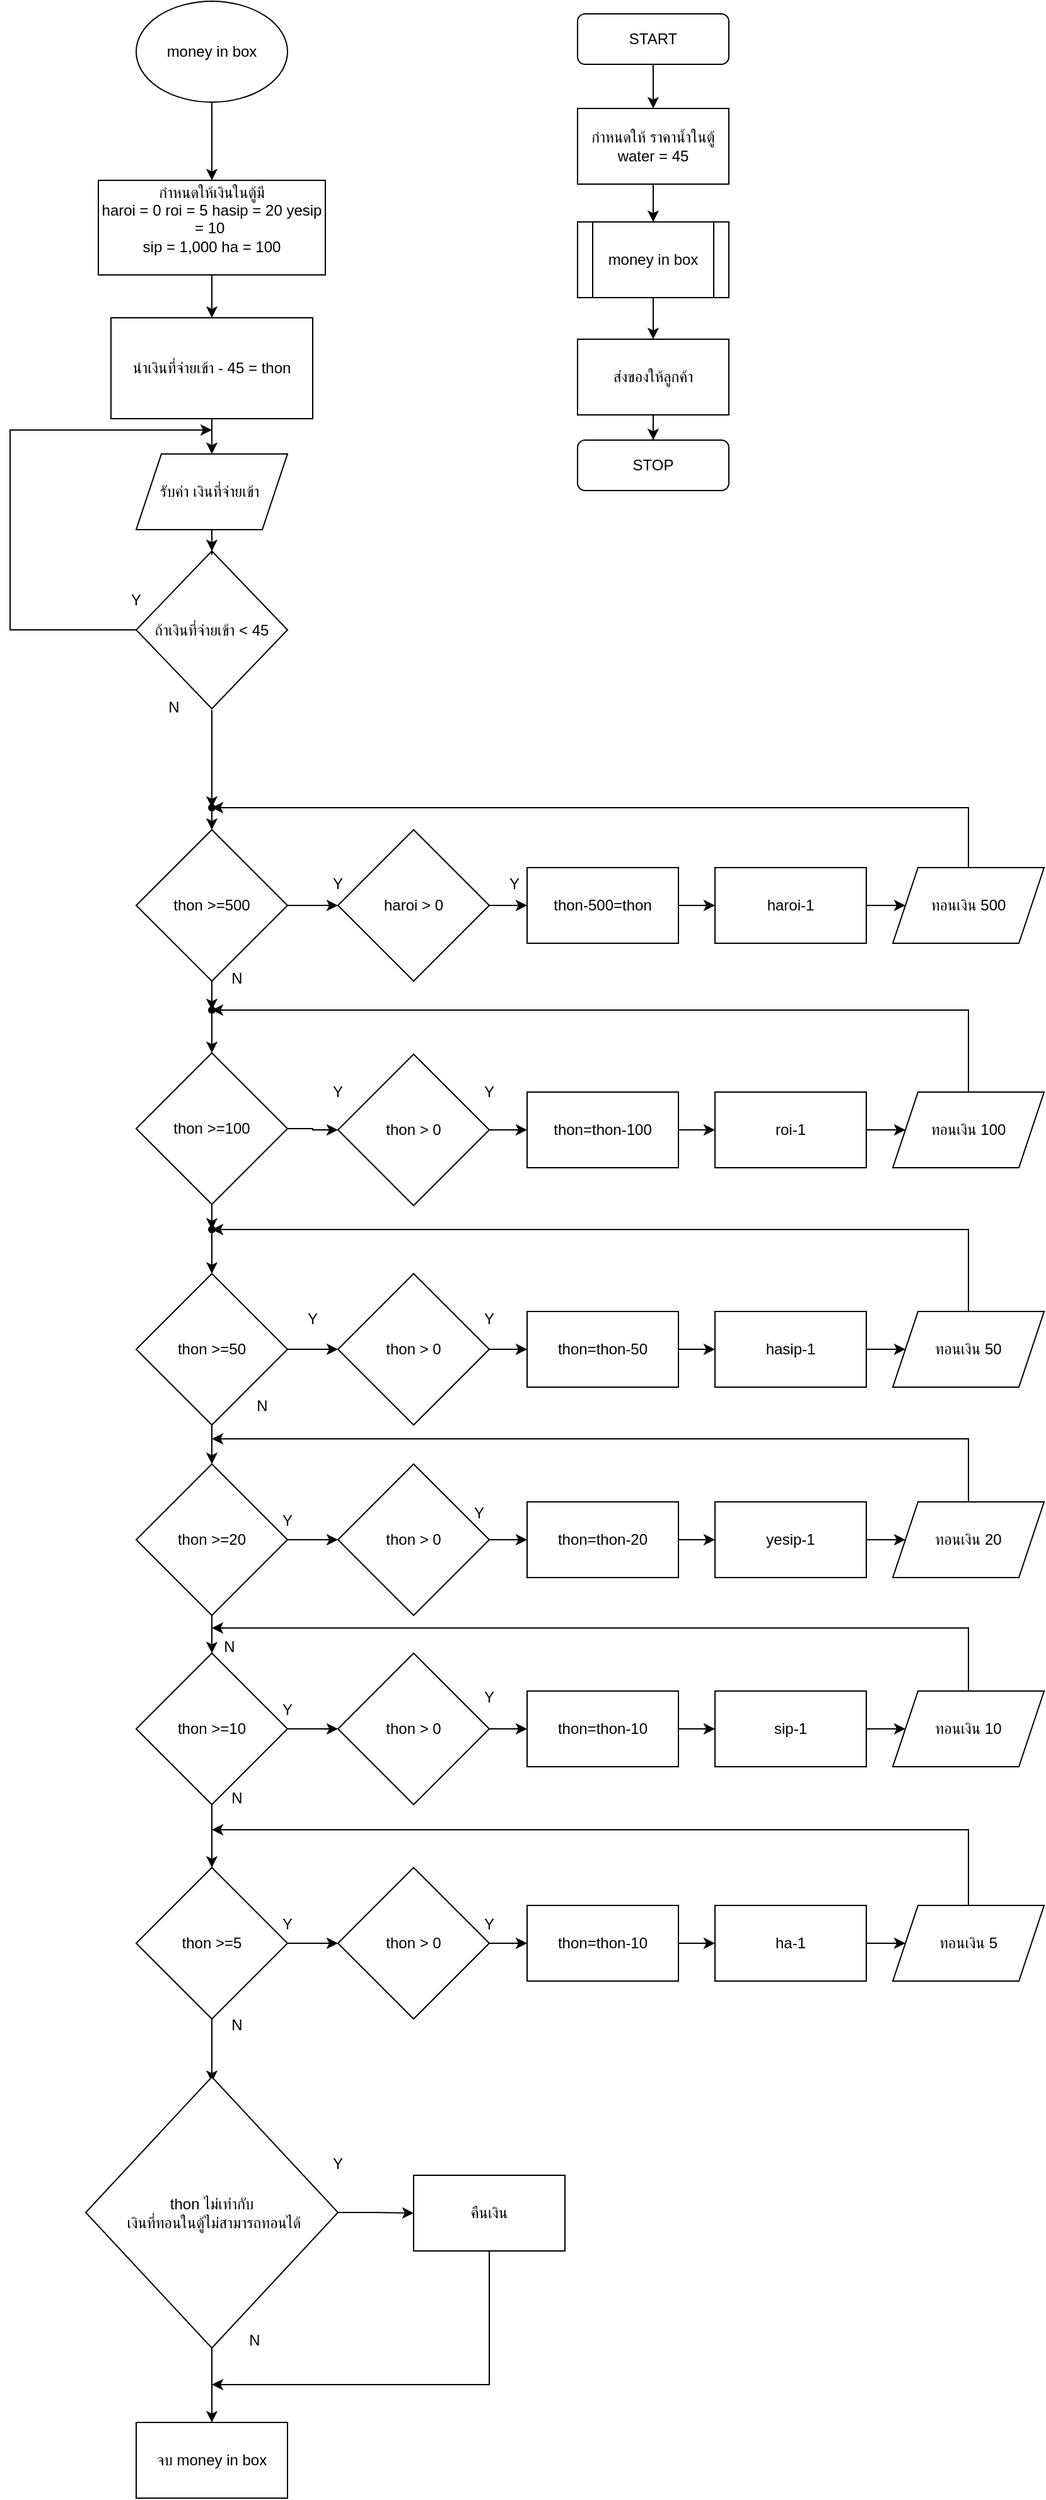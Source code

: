 <mxfile version="24.6.4" type="github">
  <diagram name="หน้า-1" id="5BQnmzxmp4HID7S2OKWE">
    <mxGraphModel dx="1500" dy="807" grid="1" gridSize="10" guides="1" tooltips="1" connect="1" arrows="1" fold="1" page="1" pageScale="1" pageWidth="827" pageHeight="1169" math="0" shadow="0">
      <root>
        <mxCell id="0" />
        <mxCell id="1" parent="0" />
        <mxCell id="sd8wvMYhDi7HjZ1PcNP_-2" value="" style="edgeStyle=orthogonalEdgeStyle;rounded=0;orthogonalLoop=1;jettySize=auto;html=1;" parent="1" source="sd8wvMYhDi7HjZ1PcNP_-3" target="sd8wvMYhDi7HjZ1PcNP_-5" edge="1">
          <mxGeometry relative="1" as="geometry" />
        </mxCell>
        <mxCell id="sd8wvMYhDi7HjZ1PcNP_-3" value="START" style="rounded=1;whiteSpace=wrap;html=1;fontSize=12;glass=0;strokeWidth=1;shadow=0;" parent="1" vertex="1">
          <mxGeometry x="690" y="10" width="120" height="40" as="geometry" />
        </mxCell>
        <mxCell id="sd8wvMYhDi7HjZ1PcNP_-4" value="" style="edgeStyle=orthogonalEdgeStyle;rounded=0;orthogonalLoop=1;jettySize=auto;html=1;entryX=0.5;entryY=0;entryDx=0;entryDy=0;" parent="1" source="sd8wvMYhDi7HjZ1PcNP_-5" target="sd8wvMYhDi7HjZ1PcNP_-9" edge="1">
          <mxGeometry relative="1" as="geometry">
            <mxPoint x="920.1" y="163.5" as="targetPoint" />
          </mxGeometry>
        </mxCell>
        <mxCell id="sd8wvMYhDi7HjZ1PcNP_-5" value="กำหนดให้ ราคาน้ำในตู้&lt;br&gt;water = 45" style="rounded=0;whiteSpace=wrap;html=1;" parent="1" vertex="1">
          <mxGeometry x="690" y="85" width="120" height="60" as="geometry" />
        </mxCell>
        <mxCell id="sd8wvMYhDi7HjZ1PcNP_-6" style="edgeStyle=orthogonalEdgeStyle;rounded=0;orthogonalLoop=1;jettySize=auto;html=1;entryX=0.5;entryY=0;entryDx=0;entryDy=0;" parent="1" source="sd8wvMYhDi7HjZ1PcNP_-7" target="sd8wvMYhDi7HjZ1PcNP_-12" edge="1">
          <mxGeometry relative="1" as="geometry">
            <mxPoint x="400" y="110" as="targetPoint" />
          </mxGeometry>
        </mxCell>
        <mxCell id="sd8wvMYhDi7HjZ1PcNP_-7" value="money in box" style="ellipse;whiteSpace=wrap;html=1;" parent="1" vertex="1">
          <mxGeometry x="340" width="120" height="80" as="geometry" />
        </mxCell>
        <mxCell id="sd8wvMYhDi7HjZ1PcNP_-8" style="edgeStyle=orthogonalEdgeStyle;rounded=0;orthogonalLoop=1;jettySize=auto;html=1;entryX=0.5;entryY=0;entryDx=0;entryDy=0;" parent="1" source="sd8wvMYhDi7HjZ1PcNP_-9" target="sd8wvMYhDi7HjZ1PcNP_-37" edge="1">
          <mxGeometry relative="1" as="geometry" />
        </mxCell>
        <mxCell id="sd8wvMYhDi7HjZ1PcNP_-9" value="money in box" style="shape=process;whiteSpace=wrap;html=1;backgroundOutline=1;" parent="1" vertex="1">
          <mxGeometry x="690" y="175" width="120" height="60" as="geometry" />
        </mxCell>
        <mxCell id="sd8wvMYhDi7HjZ1PcNP_-10" value="" style="edgeStyle=orthogonalEdgeStyle;rounded=0;orthogonalLoop=1;jettySize=auto;html=1;" parent="1" target="sd8wvMYhDi7HjZ1PcNP_-12" edge="1">
          <mxGeometry relative="1" as="geometry">
            <mxPoint x="400" y="195" as="sourcePoint" />
          </mxGeometry>
        </mxCell>
        <mxCell id="sd8wvMYhDi7HjZ1PcNP_-11" style="edgeStyle=orthogonalEdgeStyle;rounded=0;orthogonalLoop=1;jettySize=auto;html=1;entryX=0.5;entryY=0;entryDx=0;entryDy=0;" parent="1" source="sd8wvMYhDi7HjZ1PcNP_-12" target="sd8wvMYhDi7HjZ1PcNP_-14" edge="1">
          <mxGeometry relative="1" as="geometry" />
        </mxCell>
        <mxCell id="sd8wvMYhDi7HjZ1PcNP_-12" value="กำหนดให้เงินในตู้มี&lt;br&gt;&lt;div&gt;haroi = 0 roi = 5 hasip = 20 yesip = 10&amp;nbsp;&lt;/div&gt;&lt;div&gt;sip = 1,000 ha = 100&lt;/div&gt;&lt;div&gt;&lt;br&gt;&lt;/div&gt;" style="rounded=0;whiteSpace=wrap;html=1;" parent="1" vertex="1">
          <mxGeometry x="310" y="142" width="180" height="75" as="geometry" />
        </mxCell>
        <mxCell id="sd8wvMYhDi7HjZ1PcNP_-13" style="edgeStyle=orthogonalEdgeStyle;rounded=0;orthogonalLoop=1;jettySize=auto;html=1;entryX=0.5;entryY=0;entryDx=0;entryDy=0;" parent="1" source="sd8wvMYhDi7HjZ1PcNP_-14" target="sd8wvMYhDi7HjZ1PcNP_-39" edge="1">
          <mxGeometry relative="1" as="geometry" />
        </mxCell>
        <mxCell id="sd8wvMYhDi7HjZ1PcNP_-14" value="นำเงินที่จ่ายเข้า&amp;nbsp;- 45 = thon" style="rounded=0;whiteSpace=wrap;html=1;" parent="1" vertex="1">
          <mxGeometry x="320" y="251" width="160" height="80" as="geometry" />
        </mxCell>
        <mxCell id="sd8wvMYhDi7HjZ1PcNP_-15" style="edgeStyle=orthogonalEdgeStyle;rounded=0;orthogonalLoop=1;jettySize=auto;html=1;entryX=0.5;entryY=0;entryDx=0;entryDy=0;" parent="1" source="sd8wvMYhDi7HjZ1PcNP_-33" target="sd8wvMYhDi7HjZ1PcNP_-21" edge="1">
          <mxGeometry relative="1" as="geometry" />
        </mxCell>
        <mxCell id="sd8wvMYhDi7HjZ1PcNP_-16" style="edgeStyle=orthogonalEdgeStyle;rounded=0;orthogonalLoop=1;jettySize=auto;html=1;exitX=0;exitY=0.5;exitDx=0;exitDy=0;" parent="1" source="sd8wvMYhDi7HjZ1PcNP_-17" edge="1">
          <mxGeometry relative="1" as="geometry">
            <mxPoint x="400" y="340" as="targetPoint" />
            <Array as="points">
              <mxPoint x="240" y="498" />
              <mxPoint x="240" y="340" />
            </Array>
          </mxGeometry>
        </mxCell>
        <mxCell id="sd8wvMYhDi7HjZ1PcNP_-17" value="ถ้าเงินที่จ่ายเข้า &amp;lt; 45" style="rhombus;whiteSpace=wrap;html=1;" parent="1" vertex="1">
          <mxGeometry x="340" y="436" width="120" height="125" as="geometry" />
        </mxCell>
        <mxCell id="sd8wvMYhDi7HjZ1PcNP_-18" value="N" style="text;html=1;align=center;verticalAlign=middle;whiteSpace=wrap;rounded=0;" parent="1" vertex="1">
          <mxGeometry x="340" y="545" width="60" height="30" as="geometry" />
        </mxCell>
        <mxCell id="sd8wvMYhDi7HjZ1PcNP_-19" style="edgeStyle=orthogonalEdgeStyle;rounded=0;orthogonalLoop=1;jettySize=auto;html=1;entryX=0;entryY=0.5;entryDx=0;entryDy=0;" parent="1" source="sd8wvMYhDi7HjZ1PcNP_-21" target="sd8wvMYhDi7HjZ1PcNP_-25" edge="1">
          <mxGeometry relative="1" as="geometry" />
        </mxCell>
        <mxCell id="sd8wvMYhDi7HjZ1PcNP_-20" style="edgeStyle=orthogonalEdgeStyle;rounded=0;orthogonalLoop=1;jettySize=auto;html=1;" parent="1" source="sd8wvMYhDi7HjZ1PcNP_-21" target="sd8wvMYhDi7HjZ1PcNP_-51" edge="1">
          <mxGeometry relative="1" as="geometry" />
        </mxCell>
        <mxCell id="sd8wvMYhDi7HjZ1PcNP_-21" value="thon &amp;gt;=500" style="rhombus;whiteSpace=wrap;html=1;" parent="1" vertex="1">
          <mxGeometry x="340" y="657" width="120" height="120" as="geometry" />
        </mxCell>
        <mxCell id="sd8wvMYhDi7HjZ1PcNP_-22" value="Y" style="text;html=1;align=center;verticalAlign=middle;whiteSpace=wrap;rounded=0;" parent="1" vertex="1">
          <mxGeometry x="310" y="460" width="60" height="30" as="geometry" />
        </mxCell>
        <mxCell id="sd8wvMYhDi7HjZ1PcNP_-23" value="N" style="text;html=1;align=center;verticalAlign=middle;whiteSpace=wrap;rounded=0;" parent="1" vertex="1">
          <mxGeometry x="410" y="760" width="20" height="30" as="geometry" />
        </mxCell>
        <mxCell id="sd8wvMYhDi7HjZ1PcNP_-24" style="edgeStyle=orthogonalEdgeStyle;rounded=0;orthogonalLoop=1;jettySize=auto;html=1;entryX=0;entryY=0.5;entryDx=0;entryDy=0;" parent="1" source="sd8wvMYhDi7HjZ1PcNP_-25" target="sd8wvMYhDi7HjZ1PcNP_-28" edge="1">
          <mxGeometry relative="1" as="geometry" />
        </mxCell>
        <mxCell id="sd8wvMYhDi7HjZ1PcNP_-25" value="haroi &amp;gt; 0" style="rhombus;whiteSpace=wrap;html=1;" parent="1" vertex="1">
          <mxGeometry x="500" y="657" width="120" height="120" as="geometry" />
        </mxCell>
        <mxCell id="sd8wvMYhDi7HjZ1PcNP_-26" value="Y" style="text;html=1;align=center;verticalAlign=middle;whiteSpace=wrap;rounded=0;" parent="1" vertex="1">
          <mxGeometry x="610" y="685" width="60" height="30" as="geometry" />
        </mxCell>
        <mxCell id="sd8wvMYhDi7HjZ1PcNP_-27" style="edgeStyle=orthogonalEdgeStyle;rounded=0;orthogonalLoop=1;jettySize=auto;html=1;entryX=0;entryY=0.5;entryDx=0;entryDy=0;" parent="1" source="sd8wvMYhDi7HjZ1PcNP_-28" target="sd8wvMYhDi7HjZ1PcNP_-30" edge="1">
          <mxGeometry relative="1" as="geometry" />
        </mxCell>
        <mxCell id="sd8wvMYhDi7HjZ1PcNP_-28" value="thon-500=thon" style="rounded=0;whiteSpace=wrap;html=1;" parent="1" vertex="1">
          <mxGeometry x="650" y="687" width="120" height="60" as="geometry" />
        </mxCell>
        <mxCell id="sd8wvMYhDi7HjZ1PcNP_-29" style="edgeStyle=orthogonalEdgeStyle;rounded=0;orthogonalLoop=1;jettySize=auto;html=1;entryX=0;entryY=0.5;entryDx=0;entryDy=0;" parent="1" source="sd8wvMYhDi7HjZ1PcNP_-30" edge="1">
          <mxGeometry relative="1" as="geometry">
            <mxPoint x="950" y="717" as="targetPoint" />
          </mxGeometry>
        </mxCell>
        <mxCell id="sd8wvMYhDi7HjZ1PcNP_-30" value="haroi-1" style="rounded=0;whiteSpace=wrap;html=1;" parent="1" vertex="1">
          <mxGeometry x="799" y="687" width="120" height="60" as="geometry" />
        </mxCell>
        <mxCell id="sd8wvMYhDi7HjZ1PcNP_-31" value="ทอนเงิน 500" style="shape=parallelogram;perimeter=parallelogramPerimeter;whiteSpace=wrap;html=1;fixedSize=1;" parent="1" vertex="1">
          <mxGeometry x="940" y="687" width="120" height="60" as="geometry" />
        </mxCell>
        <mxCell id="sd8wvMYhDi7HjZ1PcNP_-32" value="" style="edgeStyle=orthogonalEdgeStyle;rounded=0;orthogonalLoop=1;jettySize=auto;html=1;entryDx=0;entryDy=0;" parent="1" target="sd8wvMYhDi7HjZ1PcNP_-33" edge="1">
          <mxGeometry relative="1" as="geometry">
            <mxPoint x="400" y="562" as="sourcePoint" />
            <mxPoint x="400" y="657" as="targetPoint" />
            <Array as="points">
              <mxPoint x="400" y="615" />
              <mxPoint x="400" y="615" />
            </Array>
          </mxGeometry>
        </mxCell>
        <mxCell id="sd8wvMYhDi7HjZ1PcNP_-33" value="" style="shape=waypoint;sketch=0;fillStyle=solid;size=6;pointerEvents=1;points=[];fillColor=none;resizable=0;rotatable=0;perimeter=centerPerimeter;snapToPoint=1;" parent="1" vertex="1">
          <mxGeometry x="390" y="629.5" width="20" height="20" as="geometry" />
        </mxCell>
        <mxCell id="sd8wvMYhDi7HjZ1PcNP_-34" style="edgeStyle=orthogonalEdgeStyle;rounded=0;orthogonalLoop=1;jettySize=auto;html=1;entryX=0.71;entryY=0.782;entryDx=0;entryDy=0;entryPerimeter=0;" parent="1" source="sd8wvMYhDi7HjZ1PcNP_-31" target="sd8wvMYhDi7HjZ1PcNP_-33" edge="1">
          <mxGeometry relative="1" as="geometry">
            <Array as="points">
              <mxPoint x="1000" y="640" />
            </Array>
          </mxGeometry>
        </mxCell>
        <mxCell id="sd8wvMYhDi7HjZ1PcNP_-35" value="STOP" style="rounded=1;whiteSpace=wrap;html=1;fontSize=12;glass=0;strokeWidth=1;shadow=0;" parent="1" vertex="1">
          <mxGeometry x="690" y="348" width="120" height="40" as="geometry" />
        </mxCell>
        <mxCell id="sd8wvMYhDi7HjZ1PcNP_-36" style="edgeStyle=orthogonalEdgeStyle;rounded=0;orthogonalLoop=1;jettySize=auto;html=1;entryX=0.5;entryY=0;entryDx=0;entryDy=0;" parent="1" source="sd8wvMYhDi7HjZ1PcNP_-37" target="sd8wvMYhDi7HjZ1PcNP_-35" edge="1">
          <mxGeometry relative="1" as="geometry" />
        </mxCell>
        <mxCell id="sd8wvMYhDi7HjZ1PcNP_-37" value="ส่งของให้ลูกค้า" style="rounded=0;whiteSpace=wrap;html=1;" parent="1" vertex="1">
          <mxGeometry x="690" y="268" width="120" height="60" as="geometry" />
        </mxCell>
        <mxCell id="sd8wvMYhDi7HjZ1PcNP_-38" style="edgeStyle=orthogonalEdgeStyle;rounded=0;orthogonalLoop=1;jettySize=auto;html=1;entryX=0.5;entryY=0;entryDx=0;entryDy=0;" parent="1" source="sd8wvMYhDi7HjZ1PcNP_-39" target="sd8wvMYhDi7HjZ1PcNP_-17" edge="1">
          <mxGeometry relative="1" as="geometry" />
        </mxCell>
        <mxCell id="sd8wvMYhDi7HjZ1PcNP_-39" value="รับค่า เงินที่จ่ายเข้า&amp;nbsp;" style="shape=parallelogram;perimeter=parallelogramPerimeter;whiteSpace=wrap;html=1;fixedSize=1;" parent="1" vertex="1">
          <mxGeometry x="340" y="359" width="120" height="60" as="geometry" />
        </mxCell>
        <mxCell id="sd8wvMYhDi7HjZ1PcNP_-40" style="edgeStyle=orthogonalEdgeStyle;rounded=0;orthogonalLoop=1;jettySize=auto;html=1;entryX=0;entryY=0.5;entryDx=0;entryDy=0;" parent="1" source="sd8wvMYhDi7HjZ1PcNP_-42" target="sd8wvMYhDi7HjZ1PcNP_-44" edge="1">
          <mxGeometry relative="1" as="geometry" />
        </mxCell>
        <mxCell id="sd8wvMYhDi7HjZ1PcNP_-41" style="edgeStyle=orthogonalEdgeStyle;rounded=0;orthogonalLoop=1;jettySize=auto;html=1;" parent="1" source="sd8wvMYhDi7HjZ1PcNP_-42" target="sd8wvMYhDi7HjZ1PcNP_-67" edge="1">
          <mxGeometry relative="1" as="geometry" />
        </mxCell>
        <mxCell id="sd8wvMYhDi7HjZ1PcNP_-42" value="thon &amp;gt;=100" style="rhombus;whiteSpace=wrap;html=1;" parent="1" vertex="1">
          <mxGeometry x="340" y="834" width="120" height="120" as="geometry" />
        </mxCell>
        <mxCell id="sd8wvMYhDi7HjZ1PcNP_-43" style="edgeStyle=orthogonalEdgeStyle;rounded=0;orthogonalLoop=1;jettySize=auto;html=1;entryX=0;entryY=0.5;entryDx=0;entryDy=0;" parent="1" source="sd8wvMYhDi7HjZ1PcNP_-44" target="sd8wvMYhDi7HjZ1PcNP_-46" edge="1">
          <mxGeometry relative="1" as="geometry" />
        </mxCell>
        <mxCell id="sd8wvMYhDi7HjZ1PcNP_-44" value="thon &amp;gt; 0" style="rhombus;whiteSpace=wrap;html=1;" parent="1" vertex="1">
          <mxGeometry x="500" y="835" width="120" height="120" as="geometry" />
        </mxCell>
        <mxCell id="sd8wvMYhDi7HjZ1PcNP_-45" style="edgeStyle=orthogonalEdgeStyle;rounded=0;orthogonalLoop=1;jettySize=auto;html=1;entryX=0;entryY=0.5;entryDx=0;entryDy=0;" parent="1" source="sd8wvMYhDi7HjZ1PcNP_-46" target="sd8wvMYhDi7HjZ1PcNP_-48" edge="1">
          <mxGeometry relative="1" as="geometry" />
        </mxCell>
        <mxCell id="sd8wvMYhDi7HjZ1PcNP_-46" value="thon=thon-100" style="rounded=0;whiteSpace=wrap;html=1;" parent="1" vertex="1">
          <mxGeometry x="650" y="865" width="120" height="60" as="geometry" />
        </mxCell>
        <mxCell id="sd8wvMYhDi7HjZ1PcNP_-47" style="edgeStyle=orthogonalEdgeStyle;rounded=0;orthogonalLoop=1;jettySize=auto;html=1;entryX=0;entryY=0.5;entryDx=0;entryDy=0;" parent="1" source="sd8wvMYhDi7HjZ1PcNP_-48" target="sd8wvMYhDi7HjZ1PcNP_-49" edge="1">
          <mxGeometry relative="1" as="geometry" />
        </mxCell>
        <mxCell id="sd8wvMYhDi7HjZ1PcNP_-48" value="roi-1" style="rounded=0;whiteSpace=wrap;html=1;" parent="1" vertex="1">
          <mxGeometry x="799" y="865" width="120" height="60" as="geometry" />
        </mxCell>
        <mxCell id="sd8wvMYhDi7HjZ1PcNP_-49" value="ทอนเงิน 100" style="shape=parallelogram;perimeter=parallelogramPerimeter;whiteSpace=wrap;html=1;fixedSize=1;" parent="1" vertex="1">
          <mxGeometry x="940" y="865" width="120" height="60" as="geometry" />
        </mxCell>
        <mxCell id="sd8wvMYhDi7HjZ1PcNP_-50" style="edgeStyle=orthogonalEdgeStyle;rounded=0;orthogonalLoop=1;jettySize=auto;html=1;entryX=0.5;entryY=0;entryDx=0;entryDy=0;" parent="1" source="sd8wvMYhDi7HjZ1PcNP_-51" target="sd8wvMYhDi7HjZ1PcNP_-42" edge="1">
          <mxGeometry relative="1" as="geometry" />
        </mxCell>
        <mxCell id="sd8wvMYhDi7HjZ1PcNP_-51" value="" style="shape=waypoint;sketch=0;fillStyle=solid;size=6;pointerEvents=1;points=[];fillColor=none;resizable=0;rotatable=0;perimeter=centerPerimeter;snapToPoint=1;" parent="1" vertex="1">
          <mxGeometry x="390" y="790" width="20" height="20" as="geometry" />
        </mxCell>
        <mxCell id="sd8wvMYhDi7HjZ1PcNP_-52" style="edgeStyle=orthogonalEdgeStyle;rounded=0;orthogonalLoop=1;jettySize=auto;html=1;entryX=0.303;entryY=0.729;entryDx=0;entryDy=0;entryPerimeter=0;" parent="1" source="sd8wvMYhDi7HjZ1PcNP_-49" target="sd8wvMYhDi7HjZ1PcNP_-51" edge="1">
          <mxGeometry relative="1" as="geometry">
            <Array as="points">
              <mxPoint x="1000" y="800" />
            </Array>
          </mxGeometry>
        </mxCell>
        <mxCell id="sd8wvMYhDi7HjZ1PcNP_-53" value="Y" style="text;html=1;align=center;verticalAlign=middle;whiteSpace=wrap;rounded=0;" parent="1" vertex="1">
          <mxGeometry x="470" y="685" width="60" height="30" as="geometry" />
        </mxCell>
        <mxCell id="sd8wvMYhDi7HjZ1PcNP_-54" value="Y" style="text;html=1;align=center;verticalAlign=middle;whiteSpace=wrap;rounded=0;" parent="1" vertex="1">
          <mxGeometry x="470" y="850" width="60" height="30" as="geometry" />
        </mxCell>
        <mxCell id="sd8wvMYhDi7HjZ1PcNP_-55" value="Y" style="text;html=1;align=center;verticalAlign=middle;whiteSpace=wrap;rounded=0;" parent="1" vertex="1">
          <mxGeometry x="590" y="850" width="60" height="30" as="geometry" />
        </mxCell>
        <mxCell id="sd8wvMYhDi7HjZ1PcNP_-56" style="edgeStyle=orthogonalEdgeStyle;rounded=0;orthogonalLoop=1;jettySize=auto;html=1;entryX=0;entryY=0.5;entryDx=0;entryDy=0;" parent="1" source="sd8wvMYhDi7HjZ1PcNP_-58" target="sd8wvMYhDi7HjZ1PcNP_-60" edge="1">
          <mxGeometry relative="1" as="geometry" />
        </mxCell>
        <mxCell id="sd8wvMYhDi7HjZ1PcNP_-57" style="edgeStyle=orthogonalEdgeStyle;rounded=0;orthogonalLoop=1;jettySize=auto;html=1;entryX=0.5;entryY=0;entryDx=0;entryDy=0;" parent="1" source="sd8wvMYhDi7HjZ1PcNP_-58" target="sd8wvMYhDi7HjZ1PcNP_-71" edge="1">
          <mxGeometry relative="1" as="geometry" />
        </mxCell>
        <mxCell id="sd8wvMYhDi7HjZ1PcNP_-58" value="thon &amp;gt;=50" style="rhombus;whiteSpace=wrap;html=1;" parent="1" vertex="1">
          <mxGeometry x="340" y="1009" width="120" height="120" as="geometry" />
        </mxCell>
        <mxCell id="sd8wvMYhDi7HjZ1PcNP_-59" style="edgeStyle=orthogonalEdgeStyle;rounded=0;orthogonalLoop=1;jettySize=auto;html=1;entryX=0;entryY=0.5;entryDx=0;entryDy=0;" parent="1" source="sd8wvMYhDi7HjZ1PcNP_-60" target="sd8wvMYhDi7HjZ1PcNP_-62" edge="1">
          <mxGeometry relative="1" as="geometry" />
        </mxCell>
        <mxCell id="sd8wvMYhDi7HjZ1PcNP_-60" value="thon &amp;gt; 0" style="rhombus;whiteSpace=wrap;html=1;" parent="1" vertex="1">
          <mxGeometry x="500" y="1009" width="120" height="120" as="geometry" />
        </mxCell>
        <mxCell id="sd8wvMYhDi7HjZ1PcNP_-61" style="edgeStyle=orthogonalEdgeStyle;rounded=0;orthogonalLoop=1;jettySize=auto;html=1;entryX=0;entryY=0.5;entryDx=0;entryDy=0;" parent="1" source="sd8wvMYhDi7HjZ1PcNP_-62" target="sd8wvMYhDi7HjZ1PcNP_-64" edge="1">
          <mxGeometry relative="1" as="geometry" />
        </mxCell>
        <mxCell id="sd8wvMYhDi7HjZ1PcNP_-62" value="thon=thon-50" style="rounded=0;whiteSpace=wrap;html=1;" parent="1" vertex="1">
          <mxGeometry x="650" y="1039" width="120" height="60" as="geometry" />
        </mxCell>
        <mxCell id="sd8wvMYhDi7HjZ1PcNP_-63" style="edgeStyle=orthogonalEdgeStyle;rounded=0;orthogonalLoop=1;jettySize=auto;html=1;entryX=0;entryY=0.5;entryDx=0;entryDy=0;" parent="1" source="sd8wvMYhDi7HjZ1PcNP_-64" target="sd8wvMYhDi7HjZ1PcNP_-65" edge="1">
          <mxGeometry relative="1" as="geometry" />
        </mxCell>
        <mxCell id="sd8wvMYhDi7HjZ1PcNP_-64" value="hasip&lt;span style=&quot;background-color: initial;&quot;&gt;-1&lt;/span&gt;" style="rounded=0;whiteSpace=wrap;html=1;" parent="1" vertex="1">
          <mxGeometry x="799" y="1039" width="120" height="60" as="geometry" />
        </mxCell>
        <mxCell id="sd8wvMYhDi7HjZ1PcNP_-65" value="ทอนเงิน 50" style="shape=parallelogram;perimeter=parallelogramPerimeter;whiteSpace=wrap;html=1;fixedSize=1;" parent="1" vertex="1">
          <mxGeometry x="940" y="1039" width="120" height="60" as="geometry" />
        </mxCell>
        <mxCell id="sd8wvMYhDi7HjZ1PcNP_-66" value="" style="edgeStyle=orthogonalEdgeStyle;rounded=0;orthogonalLoop=1;jettySize=auto;html=1;" parent="1" source="sd8wvMYhDi7HjZ1PcNP_-67" target="sd8wvMYhDi7HjZ1PcNP_-58" edge="1">
          <mxGeometry relative="1" as="geometry" />
        </mxCell>
        <mxCell id="sd8wvMYhDi7HjZ1PcNP_-67" value="" style="shape=waypoint;sketch=0;fillStyle=solid;size=6;pointerEvents=1;points=[];fillColor=none;resizable=0;rotatable=0;perimeter=centerPerimeter;snapToPoint=1;" parent="1" vertex="1">
          <mxGeometry x="390" y="964" width="20" height="20" as="geometry" />
        </mxCell>
        <mxCell id="sd8wvMYhDi7HjZ1PcNP_-68" style="edgeStyle=orthogonalEdgeStyle;rounded=0;orthogonalLoop=1;jettySize=auto;html=1;entryX=0.774;entryY=0.641;entryDx=0;entryDy=0;entryPerimeter=0;" parent="1" source="sd8wvMYhDi7HjZ1PcNP_-65" target="sd8wvMYhDi7HjZ1PcNP_-67" edge="1">
          <mxGeometry relative="1" as="geometry">
            <Array as="points">
              <mxPoint x="1000" y="974" />
            </Array>
          </mxGeometry>
        </mxCell>
        <mxCell id="sd8wvMYhDi7HjZ1PcNP_-69" style="edgeStyle=orthogonalEdgeStyle;rounded=0;orthogonalLoop=1;jettySize=auto;html=1;entryX=0;entryY=0.5;entryDx=0;entryDy=0;" parent="1" source="sd8wvMYhDi7HjZ1PcNP_-71" target="sd8wvMYhDi7HjZ1PcNP_-73" edge="1">
          <mxGeometry relative="1" as="geometry" />
        </mxCell>
        <mxCell id="sd8wvMYhDi7HjZ1PcNP_-70" style="edgeStyle=orthogonalEdgeStyle;rounded=0;orthogonalLoop=1;jettySize=auto;html=1;entryX=0.5;entryY=0;entryDx=0;entryDy=0;" parent="1" source="sd8wvMYhDi7HjZ1PcNP_-71" target="sd8wvMYhDi7HjZ1PcNP_-82" edge="1">
          <mxGeometry relative="1" as="geometry" />
        </mxCell>
        <mxCell id="sd8wvMYhDi7HjZ1PcNP_-71" value="thon &amp;gt;=20" style="rhombus;whiteSpace=wrap;html=1;" parent="1" vertex="1">
          <mxGeometry x="340" y="1160" width="120" height="120" as="geometry" />
        </mxCell>
        <mxCell id="sd8wvMYhDi7HjZ1PcNP_-72" style="edgeStyle=orthogonalEdgeStyle;rounded=0;orthogonalLoop=1;jettySize=auto;html=1;entryX=0;entryY=0.5;entryDx=0;entryDy=0;" parent="1" source="sd8wvMYhDi7HjZ1PcNP_-73" target="sd8wvMYhDi7HjZ1PcNP_-75" edge="1">
          <mxGeometry relative="1" as="geometry" />
        </mxCell>
        <mxCell id="sd8wvMYhDi7HjZ1PcNP_-73" value="thon &amp;gt; 0" style="rhombus;whiteSpace=wrap;html=1;" parent="1" vertex="1">
          <mxGeometry x="500" y="1160" width="120" height="120" as="geometry" />
        </mxCell>
        <mxCell id="sd8wvMYhDi7HjZ1PcNP_-74" style="edgeStyle=orthogonalEdgeStyle;rounded=0;orthogonalLoop=1;jettySize=auto;html=1;entryX=0;entryY=0.5;entryDx=0;entryDy=0;" parent="1" source="sd8wvMYhDi7HjZ1PcNP_-75" target="sd8wvMYhDi7HjZ1PcNP_-77" edge="1">
          <mxGeometry relative="1" as="geometry" />
        </mxCell>
        <mxCell id="sd8wvMYhDi7HjZ1PcNP_-75" value="thon=thon-20" style="rounded=0;whiteSpace=wrap;html=1;" parent="1" vertex="1">
          <mxGeometry x="650" y="1190" width="120" height="60" as="geometry" />
        </mxCell>
        <mxCell id="sd8wvMYhDi7HjZ1PcNP_-76" style="edgeStyle=orthogonalEdgeStyle;rounded=0;orthogonalLoop=1;jettySize=auto;html=1;" parent="1" source="sd8wvMYhDi7HjZ1PcNP_-77" target="sd8wvMYhDi7HjZ1PcNP_-79" edge="1">
          <mxGeometry relative="1" as="geometry" />
        </mxCell>
        <mxCell id="sd8wvMYhDi7HjZ1PcNP_-77" value="yesip&lt;span style=&quot;background-color: initial;&quot;&gt;-1&lt;/span&gt;" style="rounded=0;whiteSpace=wrap;html=1;" parent="1" vertex="1">
          <mxGeometry x="799" y="1190" width="120" height="60" as="geometry" />
        </mxCell>
        <mxCell id="sd8wvMYhDi7HjZ1PcNP_-78" style="edgeStyle=orthogonalEdgeStyle;rounded=0;orthogonalLoop=1;jettySize=auto;html=1;" parent="1" source="sd8wvMYhDi7HjZ1PcNP_-79" edge="1">
          <mxGeometry relative="1" as="geometry">
            <mxPoint x="400" y="1140" as="targetPoint" />
            <Array as="points">
              <mxPoint x="1000" y="1140" />
            </Array>
          </mxGeometry>
        </mxCell>
        <mxCell id="sd8wvMYhDi7HjZ1PcNP_-79" value="ทอนเงิน 20" style="shape=parallelogram;perimeter=parallelogramPerimeter;whiteSpace=wrap;html=1;fixedSize=1;" parent="1" vertex="1">
          <mxGeometry x="940" y="1190" width="120" height="60" as="geometry" />
        </mxCell>
        <mxCell id="sd8wvMYhDi7HjZ1PcNP_-80" style="edgeStyle=orthogonalEdgeStyle;rounded=0;orthogonalLoop=1;jettySize=auto;html=1;entryX=0;entryY=0.5;entryDx=0;entryDy=0;" parent="1" source="sd8wvMYhDi7HjZ1PcNP_-82" target="sd8wvMYhDi7HjZ1PcNP_-84" edge="1">
          <mxGeometry relative="1" as="geometry" />
        </mxCell>
        <mxCell id="sd8wvMYhDi7HjZ1PcNP_-81" style="edgeStyle=orthogonalEdgeStyle;rounded=0;orthogonalLoop=1;jettySize=auto;html=1;entryX=0.5;entryY=0;entryDx=0;entryDy=0;" parent="1" source="sd8wvMYhDi7HjZ1PcNP_-82" target="sd8wvMYhDi7HjZ1PcNP_-93" edge="1">
          <mxGeometry relative="1" as="geometry" />
        </mxCell>
        <mxCell id="sd8wvMYhDi7HjZ1PcNP_-82" value="thon &amp;gt;=10" style="rhombus;whiteSpace=wrap;html=1;" parent="1" vertex="1">
          <mxGeometry x="340" y="1310" width="120" height="120" as="geometry" />
        </mxCell>
        <mxCell id="sd8wvMYhDi7HjZ1PcNP_-83" style="edgeStyle=orthogonalEdgeStyle;rounded=0;orthogonalLoop=1;jettySize=auto;html=1;entryX=0;entryY=0.5;entryDx=0;entryDy=0;" parent="1" source="sd8wvMYhDi7HjZ1PcNP_-84" target="sd8wvMYhDi7HjZ1PcNP_-86" edge="1">
          <mxGeometry relative="1" as="geometry" />
        </mxCell>
        <mxCell id="sd8wvMYhDi7HjZ1PcNP_-84" value="thon &amp;gt; 0" style="rhombus;whiteSpace=wrap;html=1;" parent="1" vertex="1">
          <mxGeometry x="500" y="1310" width="120" height="120" as="geometry" />
        </mxCell>
        <mxCell id="sd8wvMYhDi7HjZ1PcNP_-85" style="edgeStyle=orthogonalEdgeStyle;rounded=0;orthogonalLoop=1;jettySize=auto;html=1;entryX=0;entryY=0.5;entryDx=0;entryDy=0;" parent="1" source="sd8wvMYhDi7HjZ1PcNP_-86" target="sd8wvMYhDi7HjZ1PcNP_-88" edge="1">
          <mxGeometry relative="1" as="geometry" />
        </mxCell>
        <mxCell id="sd8wvMYhDi7HjZ1PcNP_-86" value="thon=thon-10" style="rounded=0;whiteSpace=wrap;html=1;" parent="1" vertex="1">
          <mxGeometry x="650" y="1340" width="120" height="60" as="geometry" />
        </mxCell>
        <mxCell id="sd8wvMYhDi7HjZ1PcNP_-87" style="edgeStyle=orthogonalEdgeStyle;rounded=0;orthogonalLoop=1;jettySize=auto;html=1;entryX=0;entryY=0.5;entryDx=0;entryDy=0;" parent="1" source="sd8wvMYhDi7HjZ1PcNP_-88" target="sd8wvMYhDi7HjZ1PcNP_-90" edge="1">
          <mxGeometry relative="1" as="geometry" />
        </mxCell>
        <mxCell id="sd8wvMYhDi7HjZ1PcNP_-88" value="sip&lt;span style=&quot;background-color: initial;&quot;&gt;-1&lt;/span&gt;" style="rounded=0;whiteSpace=wrap;html=1;" parent="1" vertex="1">
          <mxGeometry x="799" y="1340" width="120" height="60" as="geometry" />
        </mxCell>
        <mxCell id="sd8wvMYhDi7HjZ1PcNP_-89" style="edgeStyle=orthogonalEdgeStyle;rounded=0;orthogonalLoop=1;jettySize=auto;html=1;" parent="1" source="sd8wvMYhDi7HjZ1PcNP_-90" edge="1">
          <mxGeometry relative="1" as="geometry">
            <mxPoint x="400" y="1290" as="targetPoint" />
            <Array as="points">
              <mxPoint x="1000" y="1290" />
            </Array>
          </mxGeometry>
        </mxCell>
        <mxCell id="sd8wvMYhDi7HjZ1PcNP_-90" value="ทอนเงิน 10" style="shape=parallelogram;perimeter=parallelogramPerimeter;whiteSpace=wrap;html=1;fixedSize=1;" parent="1" vertex="1">
          <mxGeometry x="940" y="1340" width="120" height="60" as="geometry" />
        </mxCell>
        <mxCell id="sd8wvMYhDi7HjZ1PcNP_-91" style="edgeStyle=orthogonalEdgeStyle;rounded=0;orthogonalLoop=1;jettySize=auto;html=1;entryX=0;entryY=0.5;entryDx=0;entryDy=0;" parent="1" source="sd8wvMYhDi7HjZ1PcNP_-93" target="sd8wvMYhDi7HjZ1PcNP_-95" edge="1">
          <mxGeometry relative="1" as="geometry" />
        </mxCell>
        <mxCell id="sd8wvMYhDi7HjZ1PcNP_-92" style="edgeStyle=orthogonalEdgeStyle;rounded=0;orthogonalLoop=1;jettySize=auto;html=1;entryX=0.5;entryY=0;entryDx=0;entryDy=0;" parent="1" source="sd8wvMYhDi7HjZ1PcNP_-93" edge="1">
          <mxGeometry relative="1" as="geometry">
            <mxPoint x="400" y="1650" as="targetPoint" />
          </mxGeometry>
        </mxCell>
        <mxCell id="sd8wvMYhDi7HjZ1PcNP_-93" value="thon &amp;gt;=5" style="rhombus;whiteSpace=wrap;html=1;" parent="1" vertex="1">
          <mxGeometry x="340" y="1480" width="120" height="120" as="geometry" />
        </mxCell>
        <mxCell id="sd8wvMYhDi7HjZ1PcNP_-94" style="edgeStyle=orthogonalEdgeStyle;rounded=0;orthogonalLoop=1;jettySize=auto;html=1;entryX=0;entryY=0.5;entryDx=0;entryDy=0;" parent="1" source="sd8wvMYhDi7HjZ1PcNP_-95" target="sd8wvMYhDi7HjZ1PcNP_-97" edge="1">
          <mxGeometry relative="1" as="geometry" />
        </mxCell>
        <mxCell id="sd8wvMYhDi7HjZ1PcNP_-95" value="thon &amp;gt; 0" style="rhombus;whiteSpace=wrap;html=1;" parent="1" vertex="1">
          <mxGeometry x="500" y="1480" width="120" height="120" as="geometry" />
        </mxCell>
        <mxCell id="sd8wvMYhDi7HjZ1PcNP_-96" style="edgeStyle=orthogonalEdgeStyle;rounded=0;orthogonalLoop=1;jettySize=auto;html=1;entryX=0;entryY=0.5;entryDx=0;entryDy=0;" parent="1" source="sd8wvMYhDi7HjZ1PcNP_-97" target="sd8wvMYhDi7HjZ1PcNP_-99" edge="1">
          <mxGeometry relative="1" as="geometry" />
        </mxCell>
        <mxCell id="sd8wvMYhDi7HjZ1PcNP_-97" value="thon=thon-10" style="rounded=0;whiteSpace=wrap;html=1;" parent="1" vertex="1">
          <mxGeometry x="650" y="1510" width="120" height="60" as="geometry" />
        </mxCell>
        <mxCell id="sd8wvMYhDi7HjZ1PcNP_-98" style="edgeStyle=orthogonalEdgeStyle;rounded=0;orthogonalLoop=1;jettySize=auto;html=1;" parent="1" source="sd8wvMYhDi7HjZ1PcNP_-99" target="sd8wvMYhDi7HjZ1PcNP_-101" edge="1">
          <mxGeometry relative="1" as="geometry" />
        </mxCell>
        <mxCell id="sd8wvMYhDi7HjZ1PcNP_-99" value="ha-1" style="rounded=0;whiteSpace=wrap;html=1;" parent="1" vertex="1">
          <mxGeometry x="799" y="1510" width="120" height="60" as="geometry" />
        </mxCell>
        <mxCell id="sd8wvMYhDi7HjZ1PcNP_-100" style="edgeStyle=orthogonalEdgeStyle;rounded=0;orthogonalLoop=1;jettySize=auto;html=1;" parent="1" source="sd8wvMYhDi7HjZ1PcNP_-101" edge="1">
          <mxGeometry relative="1" as="geometry">
            <mxPoint x="400" y="1450" as="targetPoint" />
            <Array as="points">
              <mxPoint x="1000" y="1450" />
            </Array>
          </mxGeometry>
        </mxCell>
        <mxCell id="sd8wvMYhDi7HjZ1PcNP_-101" value="ทอนเงิน 5" style="shape=parallelogram;perimeter=parallelogramPerimeter;whiteSpace=wrap;html=1;fixedSize=1;" parent="1" vertex="1">
          <mxGeometry x="940" y="1510" width="120" height="60" as="geometry" />
        </mxCell>
        <mxCell id="sd8wvMYhDi7HjZ1PcNP_-103" value="N" style="text;html=1;align=center;verticalAlign=middle;whiteSpace=wrap;rounded=0;" parent="1" vertex="1">
          <mxGeometry x="430" y="1099" width="20" height="30" as="geometry" />
        </mxCell>
        <mxCell id="sd8wvMYhDi7HjZ1PcNP_-104" value="Y" style="text;html=1;align=center;verticalAlign=middle;whiteSpace=wrap;rounded=0;" parent="1" vertex="1">
          <mxGeometry x="450" y="1030" width="60" height="30" as="geometry" />
        </mxCell>
        <mxCell id="sd8wvMYhDi7HjZ1PcNP_-105" value="Y" style="text;html=1;align=center;verticalAlign=middle;whiteSpace=wrap;rounded=0;" parent="1" vertex="1">
          <mxGeometry x="590" y="1030" width="60" height="30" as="geometry" />
        </mxCell>
        <mxCell id="sd8wvMYhDi7HjZ1PcNP_-106" value="N" style="text;html=1;align=center;verticalAlign=middle;whiteSpace=wrap;rounded=0;" parent="1" vertex="1">
          <mxGeometry x="404" y="1290" width="20" height="30" as="geometry" />
        </mxCell>
        <mxCell id="sd8wvMYhDi7HjZ1PcNP_-107" value="Y" style="text;html=1;align=center;verticalAlign=middle;whiteSpace=wrap;rounded=0;" parent="1" vertex="1">
          <mxGeometry x="430" y="1190" width="60" height="30" as="geometry" />
        </mxCell>
        <mxCell id="sd8wvMYhDi7HjZ1PcNP_-108" value="Y" style="text;html=1;align=center;verticalAlign=middle;whiteSpace=wrap;rounded=0;" parent="1" vertex="1">
          <mxGeometry x="582" y="1184" width="60" height="30" as="geometry" />
        </mxCell>
        <mxCell id="sd8wvMYhDi7HjZ1PcNP_-109" value="N" style="text;html=1;align=center;verticalAlign=middle;whiteSpace=wrap;rounded=0;" parent="1" vertex="1">
          <mxGeometry x="410" y="1410" width="20" height="30" as="geometry" />
        </mxCell>
        <mxCell id="sd8wvMYhDi7HjZ1PcNP_-110" value="Y" style="text;html=1;align=center;verticalAlign=middle;whiteSpace=wrap;rounded=0;" parent="1" vertex="1">
          <mxGeometry x="430" y="1340" width="60" height="30" as="geometry" />
        </mxCell>
        <mxCell id="sd8wvMYhDi7HjZ1PcNP_-111" value="Y" style="text;html=1;align=center;verticalAlign=middle;whiteSpace=wrap;rounded=0;" parent="1" vertex="1">
          <mxGeometry x="590" y="1330" width="60" height="30" as="geometry" />
        </mxCell>
        <mxCell id="sd8wvMYhDi7HjZ1PcNP_-112" value="Y" style="text;html=1;align=center;verticalAlign=middle;whiteSpace=wrap;rounded=0;" parent="1" vertex="1">
          <mxGeometry x="430" y="1510" width="60" height="30" as="geometry" />
        </mxCell>
        <mxCell id="sd8wvMYhDi7HjZ1PcNP_-113" value="Y" style="text;html=1;align=center;verticalAlign=middle;whiteSpace=wrap;rounded=0;" parent="1" vertex="1">
          <mxGeometry x="590" y="1510" width="60" height="30" as="geometry" />
        </mxCell>
        <mxCell id="sd8wvMYhDi7HjZ1PcNP_-114" value="N" style="text;html=1;align=center;verticalAlign=middle;whiteSpace=wrap;rounded=0;" parent="1" vertex="1">
          <mxGeometry x="410" y="1590" width="20" height="30" as="geometry" />
        </mxCell>
        <mxCell id="tWZiBQ8auWqD8cYLWxza-8" style="edgeStyle=orthogonalEdgeStyle;rounded=0;orthogonalLoop=1;jettySize=auto;html=1;entryX=0.5;entryY=0;entryDx=0;entryDy=0;" edge="1" parent="1" source="tWZiBQ8auWqD8cYLWxza-2" target="tWZiBQ8auWqD8cYLWxza-7">
          <mxGeometry relative="1" as="geometry" />
        </mxCell>
        <mxCell id="tWZiBQ8auWqD8cYLWxza-9" style="edgeStyle=orthogonalEdgeStyle;rounded=0;orthogonalLoop=1;jettySize=auto;html=1;entryX=0;entryY=0.5;entryDx=0;entryDy=0;" edge="1" parent="1" source="tWZiBQ8auWqD8cYLWxza-2" target="tWZiBQ8auWqD8cYLWxza-6">
          <mxGeometry relative="1" as="geometry" />
        </mxCell>
        <mxCell id="tWZiBQ8auWqD8cYLWxza-2" value="thon ไม่เท่ากับ&lt;div&gt;&amp;nbsp;เงินที่ทอนในตู้ไม่สามารถทอนได้&lt;/div&gt;" style="rhombus;whiteSpace=wrap;html=1;" vertex="1" parent="1">
          <mxGeometry x="300" y="1646" width="200" height="215" as="geometry" />
        </mxCell>
        <mxCell id="tWZiBQ8auWqD8cYLWxza-3" value="N" style="text;html=1;align=center;verticalAlign=middle;whiteSpace=wrap;rounded=0;" vertex="1" parent="1">
          <mxGeometry x="424" y="1840" width="20" height="30" as="geometry" />
        </mxCell>
        <mxCell id="tWZiBQ8auWqD8cYLWxza-4" value="Y" style="text;html=1;align=center;verticalAlign=middle;whiteSpace=wrap;rounded=0;" vertex="1" parent="1">
          <mxGeometry x="470" y="1700" width="60" height="30" as="geometry" />
        </mxCell>
        <mxCell id="tWZiBQ8auWqD8cYLWxza-10" style="edgeStyle=orthogonalEdgeStyle;rounded=0;orthogonalLoop=1;jettySize=auto;html=1;" edge="1" parent="1" source="tWZiBQ8auWqD8cYLWxza-6">
          <mxGeometry relative="1" as="geometry">
            <mxPoint x="400" y="1890" as="targetPoint" />
            <Array as="points">
              <mxPoint x="620" y="1890" />
            </Array>
          </mxGeometry>
        </mxCell>
        <mxCell id="tWZiBQ8auWqD8cYLWxza-6" value="คืนเงิน" style="rounded=0;whiteSpace=wrap;html=1;" vertex="1" parent="1">
          <mxGeometry x="560" y="1724" width="120" height="60" as="geometry" />
        </mxCell>
        <mxCell id="tWZiBQ8auWqD8cYLWxza-7" value="จบ money in box" style="rounded=0;whiteSpace=wrap;html=1;" vertex="1" parent="1">
          <mxGeometry x="340" y="1920" width="120" height="60" as="geometry" />
        </mxCell>
      </root>
    </mxGraphModel>
  </diagram>
</mxfile>
